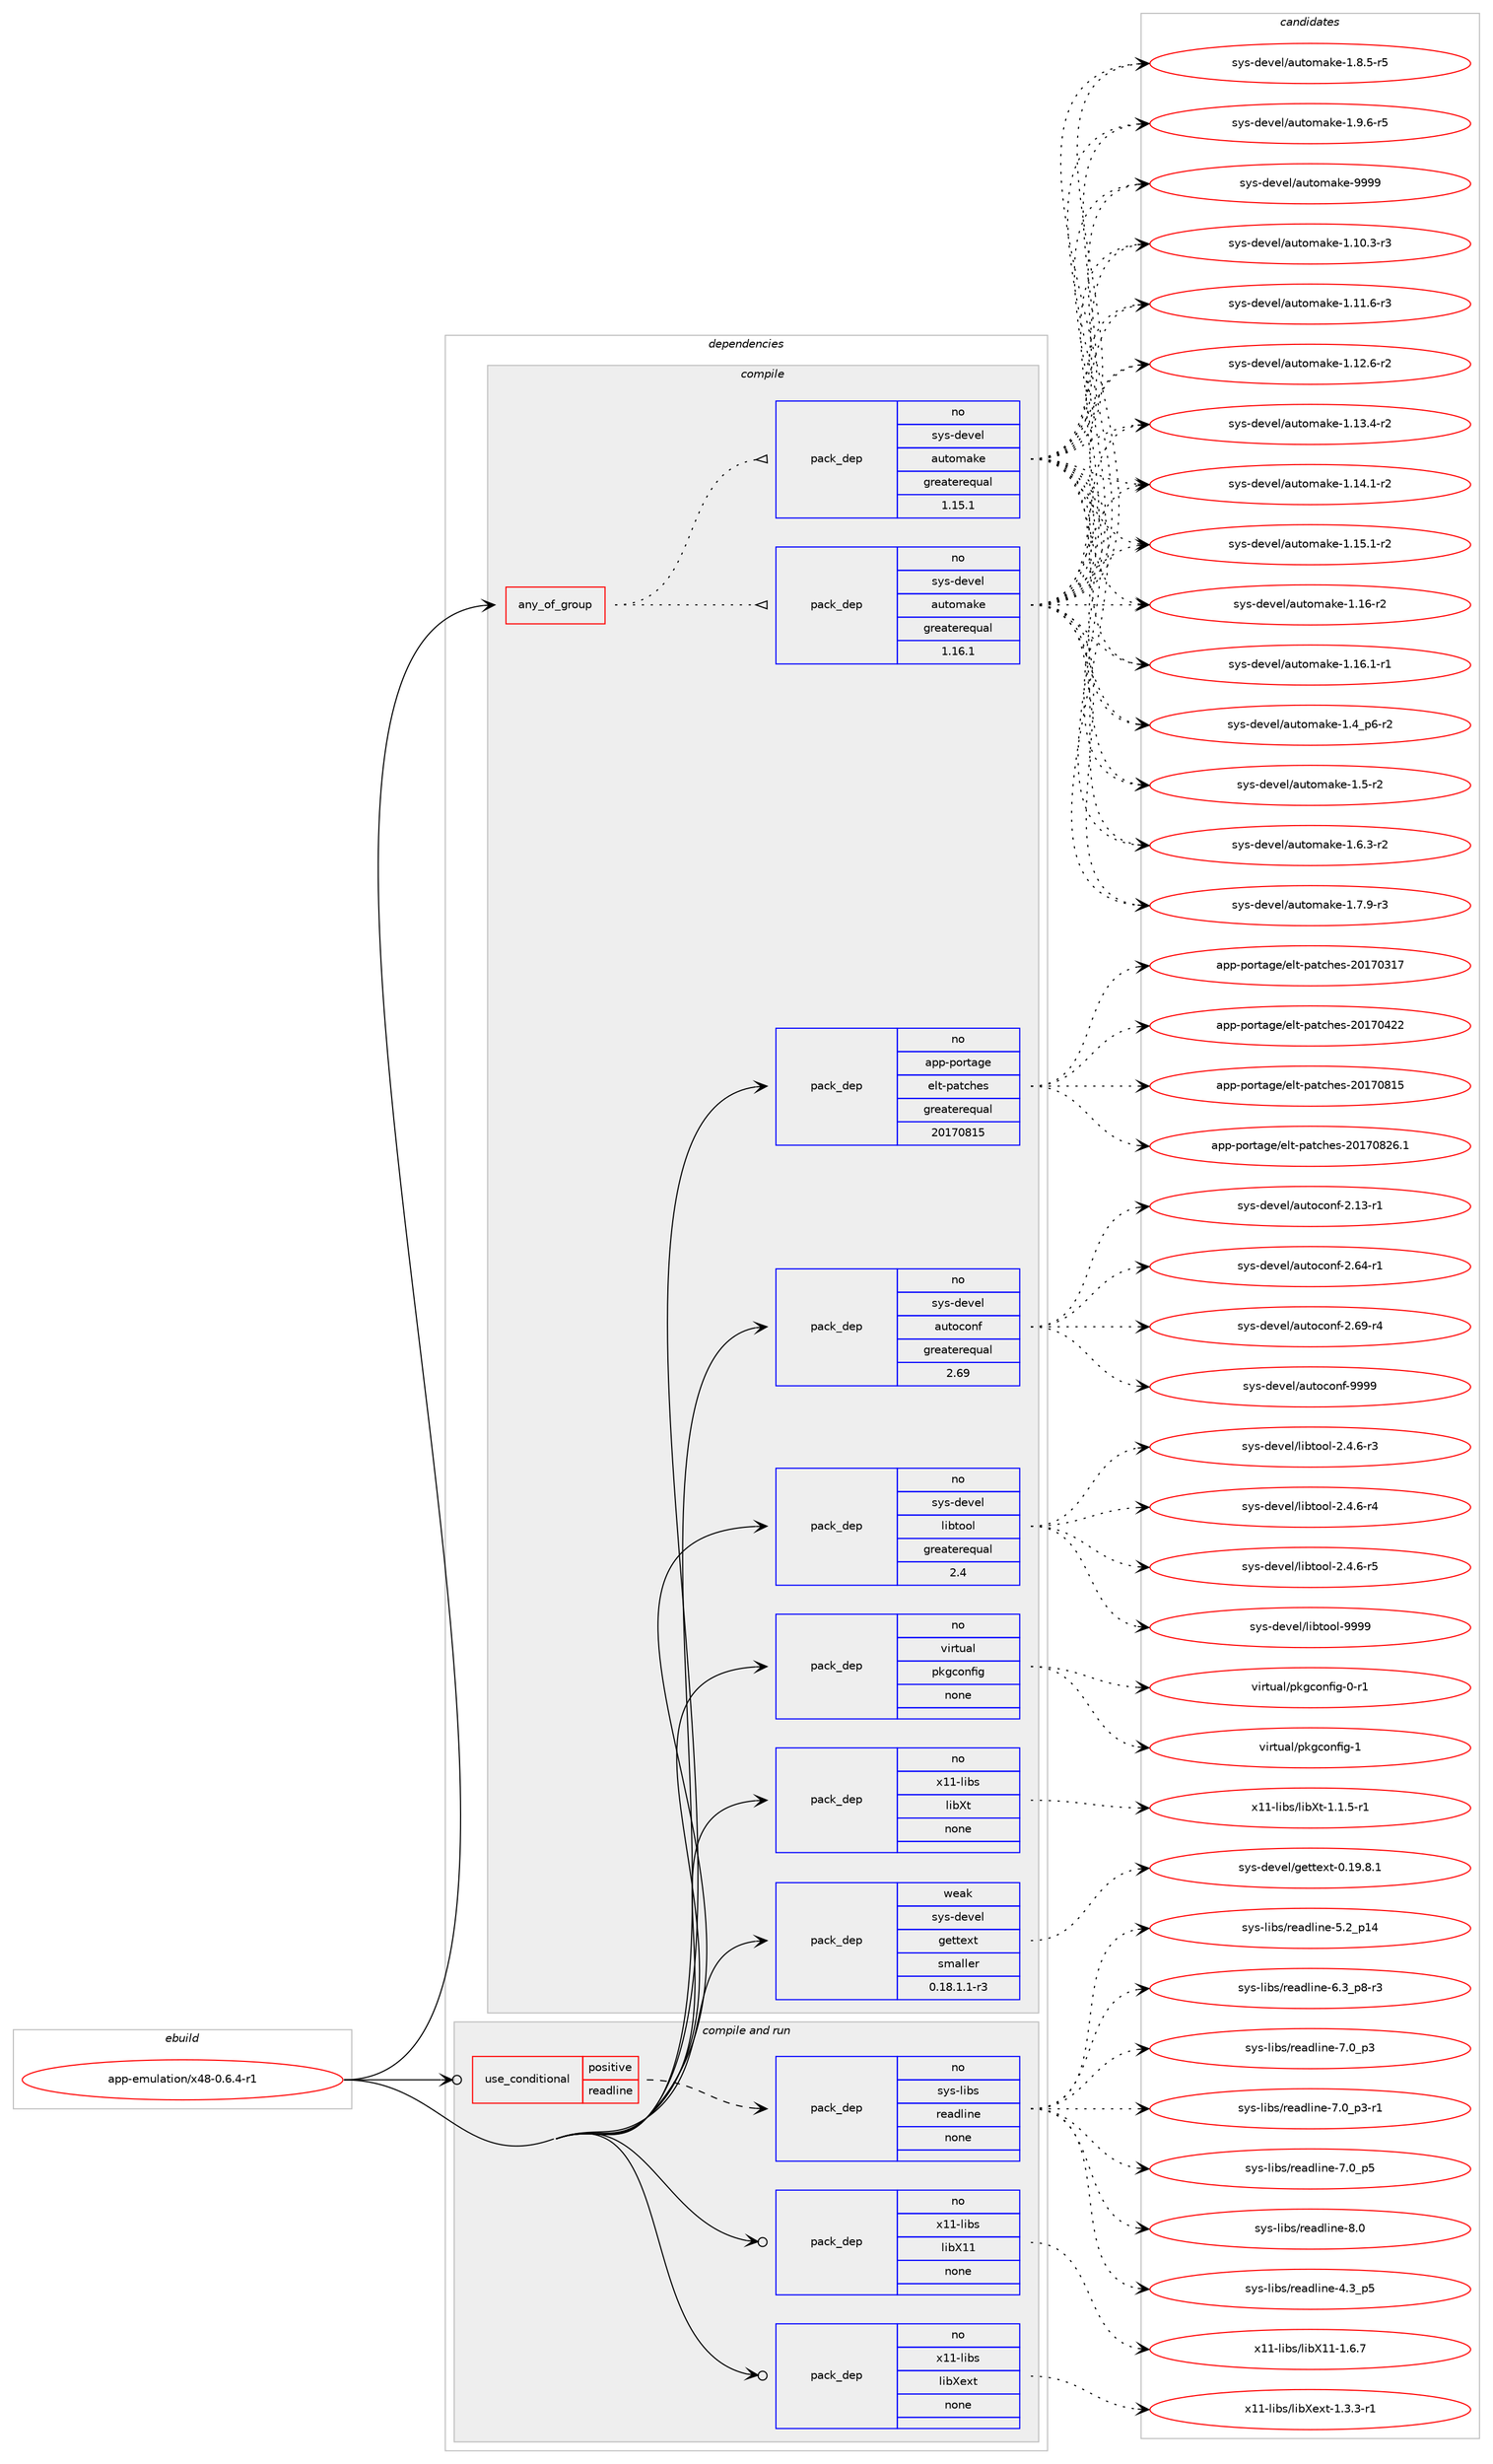 digraph prolog {

# *************
# Graph options
# *************

newrank=true;
concentrate=true;
compound=true;
graph [rankdir=LR,fontname=Helvetica,fontsize=10,ranksep=1.5];#, ranksep=2.5, nodesep=0.2];
edge  [arrowhead=vee];
node  [fontname=Helvetica,fontsize=10];

# **********
# The ebuild
# **********

subgraph cluster_leftcol {
color=gray;
rank=same;
label=<<i>ebuild</i>>;
id [label="app-emulation/x48-0.6.4-r1", color=red, width=4, href="../app-emulation/x48-0.6.4-r1.svg"];
}

# ****************
# The dependencies
# ****************

subgraph cluster_midcol {
color=gray;
label=<<i>dependencies</i>>;
subgraph cluster_compile {
fillcolor="#eeeeee";
style=filled;
label=<<i>compile</i>>;
subgraph any19535 {
dependency1293205 [label=<<TABLE BORDER="0" CELLBORDER="1" CELLSPACING="0" CELLPADDING="4"><TR><TD CELLPADDING="10">any_of_group</TD></TR></TABLE>>, shape=none, color=red];subgraph pack920920 {
dependency1293206 [label=<<TABLE BORDER="0" CELLBORDER="1" CELLSPACING="0" CELLPADDING="4" WIDTH="220"><TR><TD ROWSPAN="6" CELLPADDING="30">pack_dep</TD></TR><TR><TD WIDTH="110">no</TD></TR><TR><TD>sys-devel</TD></TR><TR><TD>automake</TD></TR><TR><TD>greaterequal</TD></TR><TR><TD>1.16.1</TD></TR></TABLE>>, shape=none, color=blue];
}
dependency1293205:e -> dependency1293206:w [weight=20,style="dotted",arrowhead="oinv"];
subgraph pack920921 {
dependency1293207 [label=<<TABLE BORDER="0" CELLBORDER="1" CELLSPACING="0" CELLPADDING="4" WIDTH="220"><TR><TD ROWSPAN="6" CELLPADDING="30">pack_dep</TD></TR><TR><TD WIDTH="110">no</TD></TR><TR><TD>sys-devel</TD></TR><TR><TD>automake</TD></TR><TR><TD>greaterequal</TD></TR><TR><TD>1.15.1</TD></TR></TABLE>>, shape=none, color=blue];
}
dependency1293205:e -> dependency1293207:w [weight=20,style="dotted",arrowhead="oinv"];
}
id:e -> dependency1293205:w [weight=20,style="solid",arrowhead="vee"];
subgraph pack920922 {
dependency1293208 [label=<<TABLE BORDER="0" CELLBORDER="1" CELLSPACING="0" CELLPADDING="4" WIDTH="220"><TR><TD ROWSPAN="6" CELLPADDING="30">pack_dep</TD></TR><TR><TD WIDTH="110">no</TD></TR><TR><TD>app-portage</TD></TR><TR><TD>elt-patches</TD></TR><TR><TD>greaterequal</TD></TR><TR><TD>20170815</TD></TR></TABLE>>, shape=none, color=blue];
}
id:e -> dependency1293208:w [weight=20,style="solid",arrowhead="vee"];
subgraph pack920923 {
dependency1293209 [label=<<TABLE BORDER="0" CELLBORDER="1" CELLSPACING="0" CELLPADDING="4" WIDTH="220"><TR><TD ROWSPAN="6" CELLPADDING="30">pack_dep</TD></TR><TR><TD WIDTH="110">no</TD></TR><TR><TD>sys-devel</TD></TR><TR><TD>autoconf</TD></TR><TR><TD>greaterequal</TD></TR><TR><TD>2.69</TD></TR></TABLE>>, shape=none, color=blue];
}
id:e -> dependency1293209:w [weight=20,style="solid",arrowhead="vee"];
subgraph pack920924 {
dependency1293210 [label=<<TABLE BORDER="0" CELLBORDER="1" CELLSPACING="0" CELLPADDING="4" WIDTH="220"><TR><TD ROWSPAN="6" CELLPADDING="30">pack_dep</TD></TR><TR><TD WIDTH="110">no</TD></TR><TR><TD>sys-devel</TD></TR><TR><TD>libtool</TD></TR><TR><TD>greaterequal</TD></TR><TR><TD>2.4</TD></TR></TABLE>>, shape=none, color=blue];
}
id:e -> dependency1293210:w [weight=20,style="solid",arrowhead="vee"];
subgraph pack920925 {
dependency1293211 [label=<<TABLE BORDER="0" CELLBORDER="1" CELLSPACING="0" CELLPADDING="4" WIDTH="220"><TR><TD ROWSPAN="6" CELLPADDING="30">pack_dep</TD></TR><TR><TD WIDTH="110">no</TD></TR><TR><TD>virtual</TD></TR><TR><TD>pkgconfig</TD></TR><TR><TD>none</TD></TR><TR><TD></TD></TR></TABLE>>, shape=none, color=blue];
}
id:e -> dependency1293211:w [weight=20,style="solid",arrowhead="vee"];
subgraph pack920926 {
dependency1293212 [label=<<TABLE BORDER="0" CELLBORDER="1" CELLSPACING="0" CELLPADDING="4" WIDTH="220"><TR><TD ROWSPAN="6" CELLPADDING="30">pack_dep</TD></TR><TR><TD WIDTH="110">no</TD></TR><TR><TD>x11-libs</TD></TR><TR><TD>libXt</TD></TR><TR><TD>none</TD></TR><TR><TD></TD></TR></TABLE>>, shape=none, color=blue];
}
id:e -> dependency1293212:w [weight=20,style="solid",arrowhead="vee"];
subgraph pack920927 {
dependency1293213 [label=<<TABLE BORDER="0" CELLBORDER="1" CELLSPACING="0" CELLPADDING="4" WIDTH="220"><TR><TD ROWSPAN="6" CELLPADDING="30">pack_dep</TD></TR><TR><TD WIDTH="110">weak</TD></TR><TR><TD>sys-devel</TD></TR><TR><TD>gettext</TD></TR><TR><TD>smaller</TD></TR><TR><TD>0.18.1.1-r3</TD></TR></TABLE>>, shape=none, color=blue];
}
id:e -> dependency1293213:w [weight=20,style="solid",arrowhead="vee"];
}
subgraph cluster_compileandrun {
fillcolor="#eeeeee";
style=filled;
label=<<i>compile and run</i>>;
subgraph cond352212 {
dependency1293214 [label=<<TABLE BORDER="0" CELLBORDER="1" CELLSPACING="0" CELLPADDING="4"><TR><TD ROWSPAN="3" CELLPADDING="10">use_conditional</TD></TR><TR><TD>positive</TD></TR><TR><TD>readline</TD></TR></TABLE>>, shape=none, color=red];
subgraph pack920928 {
dependency1293215 [label=<<TABLE BORDER="0" CELLBORDER="1" CELLSPACING="0" CELLPADDING="4" WIDTH="220"><TR><TD ROWSPAN="6" CELLPADDING="30">pack_dep</TD></TR><TR><TD WIDTH="110">no</TD></TR><TR><TD>sys-libs</TD></TR><TR><TD>readline</TD></TR><TR><TD>none</TD></TR><TR><TD></TD></TR></TABLE>>, shape=none, color=blue];
}
dependency1293214:e -> dependency1293215:w [weight=20,style="dashed",arrowhead="vee"];
}
id:e -> dependency1293214:w [weight=20,style="solid",arrowhead="odotvee"];
subgraph pack920929 {
dependency1293216 [label=<<TABLE BORDER="0" CELLBORDER="1" CELLSPACING="0" CELLPADDING="4" WIDTH="220"><TR><TD ROWSPAN="6" CELLPADDING="30">pack_dep</TD></TR><TR><TD WIDTH="110">no</TD></TR><TR><TD>x11-libs</TD></TR><TR><TD>libX11</TD></TR><TR><TD>none</TD></TR><TR><TD></TD></TR></TABLE>>, shape=none, color=blue];
}
id:e -> dependency1293216:w [weight=20,style="solid",arrowhead="odotvee"];
subgraph pack920930 {
dependency1293217 [label=<<TABLE BORDER="0" CELLBORDER="1" CELLSPACING="0" CELLPADDING="4" WIDTH="220"><TR><TD ROWSPAN="6" CELLPADDING="30">pack_dep</TD></TR><TR><TD WIDTH="110">no</TD></TR><TR><TD>x11-libs</TD></TR><TR><TD>libXext</TD></TR><TR><TD>none</TD></TR><TR><TD></TD></TR></TABLE>>, shape=none, color=blue];
}
id:e -> dependency1293217:w [weight=20,style="solid",arrowhead="odotvee"];
}
subgraph cluster_run {
fillcolor="#eeeeee";
style=filled;
label=<<i>run</i>>;
}
}

# **************
# The candidates
# **************

subgraph cluster_choices {
rank=same;
color=gray;
label=<<i>candidates</i>>;

subgraph choice920920 {
color=black;
nodesep=1;
choice11512111545100101118101108479711711611110997107101454946494846514511451 [label="sys-devel/automake-1.10.3-r3", color=red, width=4,href="../sys-devel/automake-1.10.3-r3.svg"];
choice11512111545100101118101108479711711611110997107101454946494946544511451 [label="sys-devel/automake-1.11.6-r3", color=red, width=4,href="../sys-devel/automake-1.11.6-r3.svg"];
choice11512111545100101118101108479711711611110997107101454946495046544511450 [label="sys-devel/automake-1.12.6-r2", color=red, width=4,href="../sys-devel/automake-1.12.6-r2.svg"];
choice11512111545100101118101108479711711611110997107101454946495146524511450 [label="sys-devel/automake-1.13.4-r2", color=red, width=4,href="../sys-devel/automake-1.13.4-r2.svg"];
choice11512111545100101118101108479711711611110997107101454946495246494511450 [label="sys-devel/automake-1.14.1-r2", color=red, width=4,href="../sys-devel/automake-1.14.1-r2.svg"];
choice11512111545100101118101108479711711611110997107101454946495346494511450 [label="sys-devel/automake-1.15.1-r2", color=red, width=4,href="../sys-devel/automake-1.15.1-r2.svg"];
choice1151211154510010111810110847971171161111099710710145494649544511450 [label="sys-devel/automake-1.16-r2", color=red, width=4,href="../sys-devel/automake-1.16-r2.svg"];
choice11512111545100101118101108479711711611110997107101454946495446494511449 [label="sys-devel/automake-1.16.1-r1", color=red, width=4,href="../sys-devel/automake-1.16.1-r1.svg"];
choice115121115451001011181011084797117116111109971071014549465295112544511450 [label="sys-devel/automake-1.4_p6-r2", color=red, width=4,href="../sys-devel/automake-1.4_p6-r2.svg"];
choice11512111545100101118101108479711711611110997107101454946534511450 [label="sys-devel/automake-1.5-r2", color=red, width=4,href="../sys-devel/automake-1.5-r2.svg"];
choice115121115451001011181011084797117116111109971071014549465446514511450 [label="sys-devel/automake-1.6.3-r2", color=red, width=4,href="../sys-devel/automake-1.6.3-r2.svg"];
choice115121115451001011181011084797117116111109971071014549465546574511451 [label="sys-devel/automake-1.7.9-r3", color=red, width=4,href="../sys-devel/automake-1.7.9-r3.svg"];
choice115121115451001011181011084797117116111109971071014549465646534511453 [label="sys-devel/automake-1.8.5-r5", color=red, width=4,href="../sys-devel/automake-1.8.5-r5.svg"];
choice115121115451001011181011084797117116111109971071014549465746544511453 [label="sys-devel/automake-1.9.6-r5", color=red, width=4,href="../sys-devel/automake-1.9.6-r5.svg"];
choice115121115451001011181011084797117116111109971071014557575757 [label="sys-devel/automake-9999", color=red, width=4,href="../sys-devel/automake-9999.svg"];
dependency1293206:e -> choice11512111545100101118101108479711711611110997107101454946494846514511451:w [style=dotted,weight="100"];
dependency1293206:e -> choice11512111545100101118101108479711711611110997107101454946494946544511451:w [style=dotted,weight="100"];
dependency1293206:e -> choice11512111545100101118101108479711711611110997107101454946495046544511450:w [style=dotted,weight="100"];
dependency1293206:e -> choice11512111545100101118101108479711711611110997107101454946495146524511450:w [style=dotted,weight="100"];
dependency1293206:e -> choice11512111545100101118101108479711711611110997107101454946495246494511450:w [style=dotted,weight="100"];
dependency1293206:e -> choice11512111545100101118101108479711711611110997107101454946495346494511450:w [style=dotted,weight="100"];
dependency1293206:e -> choice1151211154510010111810110847971171161111099710710145494649544511450:w [style=dotted,weight="100"];
dependency1293206:e -> choice11512111545100101118101108479711711611110997107101454946495446494511449:w [style=dotted,weight="100"];
dependency1293206:e -> choice115121115451001011181011084797117116111109971071014549465295112544511450:w [style=dotted,weight="100"];
dependency1293206:e -> choice11512111545100101118101108479711711611110997107101454946534511450:w [style=dotted,weight="100"];
dependency1293206:e -> choice115121115451001011181011084797117116111109971071014549465446514511450:w [style=dotted,weight="100"];
dependency1293206:e -> choice115121115451001011181011084797117116111109971071014549465546574511451:w [style=dotted,weight="100"];
dependency1293206:e -> choice115121115451001011181011084797117116111109971071014549465646534511453:w [style=dotted,weight="100"];
dependency1293206:e -> choice115121115451001011181011084797117116111109971071014549465746544511453:w [style=dotted,weight="100"];
dependency1293206:e -> choice115121115451001011181011084797117116111109971071014557575757:w [style=dotted,weight="100"];
}
subgraph choice920921 {
color=black;
nodesep=1;
choice11512111545100101118101108479711711611110997107101454946494846514511451 [label="sys-devel/automake-1.10.3-r3", color=red, width=4,href="../sys-devel/automake-1.10.3-r3.svg"];
choice11512111545100101118101108479711711611110997107101454946494946544511451 [label="sys-devel/automake-1.11.6-r3", color=red, width=4,href="../sys-devel/automake-1.11.6-r3.svg"];
choice11512111545100101118101108479711711611110997107101454946495046544511450 [label="sys-devel/automake-1.12.6-r2", color=red, width=4,href="../sys-devel/automake-1.12.6-r2.svg"];
choice11512111545100101118101108479711711611110997107101454946495146524511450 [label="sys-devel/automake-1.13.4-r2", color=red, width=4,href="../sys-devel/automake-1.13.4-r2.svg"];
choice11512111545100101118101108479711711611110997107101454946495246494511450 [label="sys-devel/automake-1.14.1-r2", color=red, width=4,href="../sys-devel/automake-1.14.1-r2.svg"];
choice11512111545100101118101108479711711611110997107101454946495346494511450 [label="sys-devel/automake-1.15.1-r2", color=red, width=4,href="../sys-devel/automake-1.15.1-r2.svg"];
choice1151211154510010111810110847971171161111099710710145494649544511450 [label="sys-devel/automake-1.16-r2", color=red, width=4,href="../sys-devel/automake-1.16-r2.svg"];
choice11512111545100101118101108479711711611110997107101454946495446494511449 [label="sys-devel/automake-1.16.1-r1", color=red, width=4,href="../sys-devel/automake-1.16.1-r1.svg"];
choice115121115451001011181011084797117116111109971071014549465295112544511450 [label="sys-devel/automake-1.4_p6-r2", color=red, width=4,href="../sys-devel/automake-1.4_p6-r2.svg"];
choice11512111545100101118101108479711711611110997107101454946534511450 [label="sys-devel/automake-1.5-r2", color=red, width=4,href="../sys-devel/automake-1.5-r2.svg"];
choice115121115451001011181011084797117116111109971071014549465446514511450 [label="sys-devel/automake-1.6.3-r2", color=red, width=4,href="../sys-devel/automake-1.6.3-r2.svg"];
choice115121115451001011181011084797117116111109971071014549465546574511451 [label="sys-devel/automake-1.7.9-r3", color=red, width=4,href="../sys-devel/automake-1.7.9-r3.svg"];
choice115121115451001011181011084797117116111109971071014549465646534511453 [label="sys-devel/automake-1.8.5-r5", color=red, width=4,href="../sys-devel/automake-1.8.5-r5.svg"];
choice115121115451001011181011084797117116111109971071014549465746544511453 [label="sys-devel/automake-1.9.6-r5", color=red, width=4,href="../sys-devel/automake-1.9.6-r5.svg"];
choice115121115451001011181011084797117116111109971071014557575757 [label="sys-devel/automake-9999", color=red, width=4,href="../sys-devel/automake-9999.svg"];
dependency1293207:e -> choice11512111545100101118101108479711711611110997107101454946494846514511451:w [style=dotted,weight="100"];
dependency1293207:e -> choice11512111545100101118101108479711711611110997107101454946494946544511451:w [style=dotted,weight="100"];
dependency1293207:e -> choice11512111545100101118101108479711711611110997107101454946495046544511450:w [style=dotted,weight="100"];
dependency1293207:e -> choice11512111545100101118101108479711711611110997107101454946495146524511450:w [style=dotted,weight="100"];
dependency1293207:e -> choice11512111545100101118101108479711711611110997107101454946495246494511450:w [style=dotted,weight="100"];
dependency1293207:e -> choice11512111545100101118101108479711711611110997107101454946495346494511450:w [style=dotted,weight="100"];
dependency1293207:e -> choice1151211154510010111810110847971171161111099710710145494649544511450:w [style=dotted,weight="100"];
dependency1293207:e -> choice11512111545100101118101108479711711611110997107101454946495446494511449:w [style=dotted,weight="100"];
dependency1293207:e -> choice115121115451001011181011084797117116111109971071014549465295112544511450:w [style=dotted,weight="100"];
dependency1293207:e -> choice11512111545100101118101108479711711611110997107101454946534511450:w [style=dotted,weight="100"];
dependency1293207:e -> choice115121115451001011181011084797117116111109971071014549465446514511450:w [style=dotted,weight="100"];
dependency1293207:e -> choice115121115451001011181011084797117116111109971071014549465546574511451:w [style=dotted,weight="100"];
dependency1293207:e -> choice115121115451001011181011084797117116111109971071014549465646534511453:w [style=dotted,weight="100"];
dependency1293207:e -> choice115121115451001011181011084797117116111109971071014549465746544511453:w [style=dotted,weight="100"];
dependency1293207:e -> choice115121115451001011181011084797117116111109971071014557575757:w [style=dotted,weight="100"];
}
subgraph choice920922 {
color=black;
nodesep=1;
choice97112112451121111141169710310147101108116451129711699104101115455048495548514955 [label="app-portage/elt-patches-20170317", color=red, width=4,href="../app-portage/elt-patches-20170317.svg"];
choice97112112451121111141169710310147101108116451129711699104101115455048495548525050 [label="app-portage/elt-patches-20170422", color=red, width=4,href="../app-portage/elt-patches-20170422.svg"];
choice97112112451121111141169710310147101108116451129711699104101115455048495548564953 [label="app-portage/elt-patches-20170815", color=red, width=4,href="../app-portage/elt-patches-20170815.svg"];
choice971121124511211111411697103101471011081164511297116991041011154550484955485650544649 [label="app-portage/elt-patches-20170826.1", color=red, width=4,href="../app-portage/elt-patches-20170826.1.svg"];
dependency1293208:e -> choice97112112451121111141169710310147101108116451129711699104101115455048495548514955:w [style=dotted,weight="100"];
dependency1293208:e -> choice97112112451121111141169710310147101108116451129711699104101115455048495548525050:w [style=dotted,weight="100"];
dependency1293208:e -> choice97112112451121111141169710310147101108116451129711699104101115455048495548564953:w [style=dotted,weight="100"];
dependency1293208:e -> choice971121124511211111411697103101471011081164511297116991041011154550484955485650544649:w [style=dotted,weight="100"];
}
subgraph choice920923 {
color=black;
nodesep=1;
choice1151211154510010111810110847971171161119911111010245504649514511449 [label="sys-devel/autoconf-2.13-r1", color=red, width=4,href="../sys-devel/autoconf-2.13-r1.svg"];
choice1151211154510010111810110847971171161119911111010245504654524511449 [label="sys-devel/autoconf-2.64-r1", color=red, width=4,href="../sys-devel/autoconf-2.64-r1.svg"];
choice1151211154510010111810110847971171161119911111010245504654574511452 [label="sys-devel/autoconf-2.69-r4", color=red, width=4,href="../sys-devel/autoconf-2.69-r4.svg"];
choice115121115451001011181011084797117116111991111101024557575757 [label="sys-devel/autoconf-9999", color=red, width=4,href="../sys-devel/autoconf-9999.svg"];
dependency1293209:e -> choice1151211154510010111810110847971171161119911111010245504649514511449:w [style=dotted,weight="100"];
dependency1293209:e -> choice1151211154510010111810110847971171161119911111010245504654524511449:w [style=dotted,weight="100"];
dependency1293209:e -> choice1151211154510010111810110847971171161119911111010245504654574511452:w [style=dotted,weight="100"];
dependency1293209:e -> choice115121115451001011181011084797117116111991111101024557575757:w [style=dotted,weight="100"];
}
subgraph choice920924 {
color=black;
nodesep=1;
choice1151211154510010111810110847108105981161111111084550465246544511451 [label="sys-devel/libtool-2.4.6-r3", color=red, width=4,href="../sys-devel/libtool-2.4.6-r3.svg"];
choice1151211154510010111810110847108105981161111111084550465246544511452 [label="sys-devel/libtool-2.4.6-r4", color=red, width=4,href="../sys-devel/libtool-2.4.6-r4.svg"];
choice1151211154510010111810110847108105981161111111084550465246544511453 [label="sys-devel/libtool-2.4.6-r5", color=red, width=4,href="../sys-devel/libtool-2.4.6-r5.svg"];
choice1151211154510010111810110847108105981161111111084557575757 [label="sys-devel/libtool-9999", color=red, width=4,href="../sys-devel/libtool-9999.svg"];
dependency1293210:e -> choice1151211154510010111810110847108105981161111111084550465246544511451:w [style=dotted,weight="100"];
dependency1293210:e -> choice1151211154510010111810110847108105981161111111084550465246544511452:w [style=dotted,weight="100"];
dependency1293210:e -> choice1151211154510010111810110847108105981161111111084550465246544511453:w [style=dotted,weight="100"];
dependency1293210:e -> choice1151211154510010111810110847108105981161111111084557575757:w [style=dotted,weight="100"];
}
subgraph choice920925 {
color=black;
nodesep=1;
choice11810511411611797108471121071039911111010210510345484511449 [label="virtual/pkgconfig-0-r1", color=red, width=4,href="../virtual/pkgconfig-0-r1.svg"];
choice1181051141161179710847112107103991111101021051034549 [label="virtual/pkgconfig-1", color=red, width=4,href="../virtual/pkgconfig-1.svg"];
dependency1293211:e -> choice11810511411611797108471121071039911111010210510345484511449:w [style=dotted,weight="100"];
dependency1293211:e -> choice1181051141161179710847112107103991111101021051034549:w [style=dotted,weight="100"];
}
subgraph choice920926 {
color=black;
nodesep=1;
choice120494945108105981154710810598881164549464946534511449 [label="x11-libs/libXt-1.1.5-r1", color=red, width=4,href="../x11-libs/libXt-1.1.5-r1.svg"];
dependency1293212:e -> choice120494945108105981154710810598881164549464946534511449:w [style=dotted,weight="100"];
}
subgraph choice920927 {
color=black;
nodesep=1;
choice1151211154510010111810110847103101116116101120116454846495746564649 [label="sys-devel/gettext-0.19.8.1", color=red, width=4,href="../sys-devel/gettext-0.19.8.1.svg"];
dependency1293213:e -> choice1151211154510010111810110847103101116116101120116454846495746564649:w [style=dotted,weight="100"];
}
subgraph choice920928 {
color=black;
nodesep=1;
choice11512111545108105981154711410197100108105110101455246519511253 [label="sys-libs/readline-4.3_p5", color=red, width=4,href="../sys-libs/readline-4.3_p5.svg"];
choice1151211154510810598115471141019710010810511010145534650951124952 [label="sys-libs/readline-5.2_p14", color=red, width=4,href="../sys-libs/readline-5.2_p14.svg"];
choice115121115451081059811547114101971001081051101014554465195112564511451 [label="sys-libs/readline-6.3_p8-r3", color=red, width=4,href="../sys-libs/readline-6.3_p8-r3.svg"];
choice11512111545108105981154711410197100108105110101455546489511251 [label="sys-libs/readline-7.0_p3", color=red, width=4,href="../sys-libs/readline-7.0_p3.svg"];
choice115121115451081059811547114101971001081051101014555464895112514511449 [label="sys-libs/readline-7.0_p3-r1", color=red, width=4,href="../sys-libs/readline-7.0_p3-r1.svg"];
choice11512111545108105981154711410197100108105110101455546489511253 [label="sys-libs/readline-7.0_p5", color=red, width=4,href="../sys-libs/readline-7.0_p5.svg"];
choice1151211154510810598115471141019710010810511010145564648 [label="sys-libs/readline-8.0", color=red, width=4,href="../sys-libs/readline-8.0.svg"];
dependency1293215:e -> choice11512111545108105981154711410197100108105110101455246519511253:w [style=dotted,weight="100"];
dependency1293215:e -> choice1151211154510810598115471141019710010810511010145534650951124952:w [style=dotted,weight="100"];
dependency1293215:e -> choice115121115451081059811547114101971001081051101014554465195112564511451:w [style=dotted,weight="100"];
dependency1293215:e -> choice11512111545108105981154711410197100108105110101455546489511251:w [style=dotted,weight="100"];
dependency1293215:e -> choice115121115451081059811547114101971001081051101014555464895112514511449:w [style=dotted,weight="100"];
dependency1293215:e -> choice11512111545108105981154711410197100108105110101455546489511253:w [style=dotted,weight="100"];
dependency1293215:e -> choice1151211154510810598115471141019710010810511010145564648:w [style=dotted,weight="100"];
}
subgraph choice920929 {
color=black;
nodesep=1;
choice120494945108105981154710810598884949454946544655 [label="x11-libs/libX11-1.6.7", color=red, width=4,href="../x11-libs/libX11-1.6.7.svg"];
dependency1293216:e -> choice120494945108105981154710810598884949454946544655:w [style=dotted,weight="100"];
}
subgraph choice920930 {
color=black;
nodesep=1;
choice120494945108105981154710810598881011201164549465146514511449 [label="x11-libs/libXext-1.3.3-r1", color=red, width=4,href="../x11-libs/libXext-1.3.3-r1.svg"];
dependency1293217:e -> choice120494945108105981154710810598881011201164549465146514511449:w [style=dotted,weight="100"];
}
}

}
